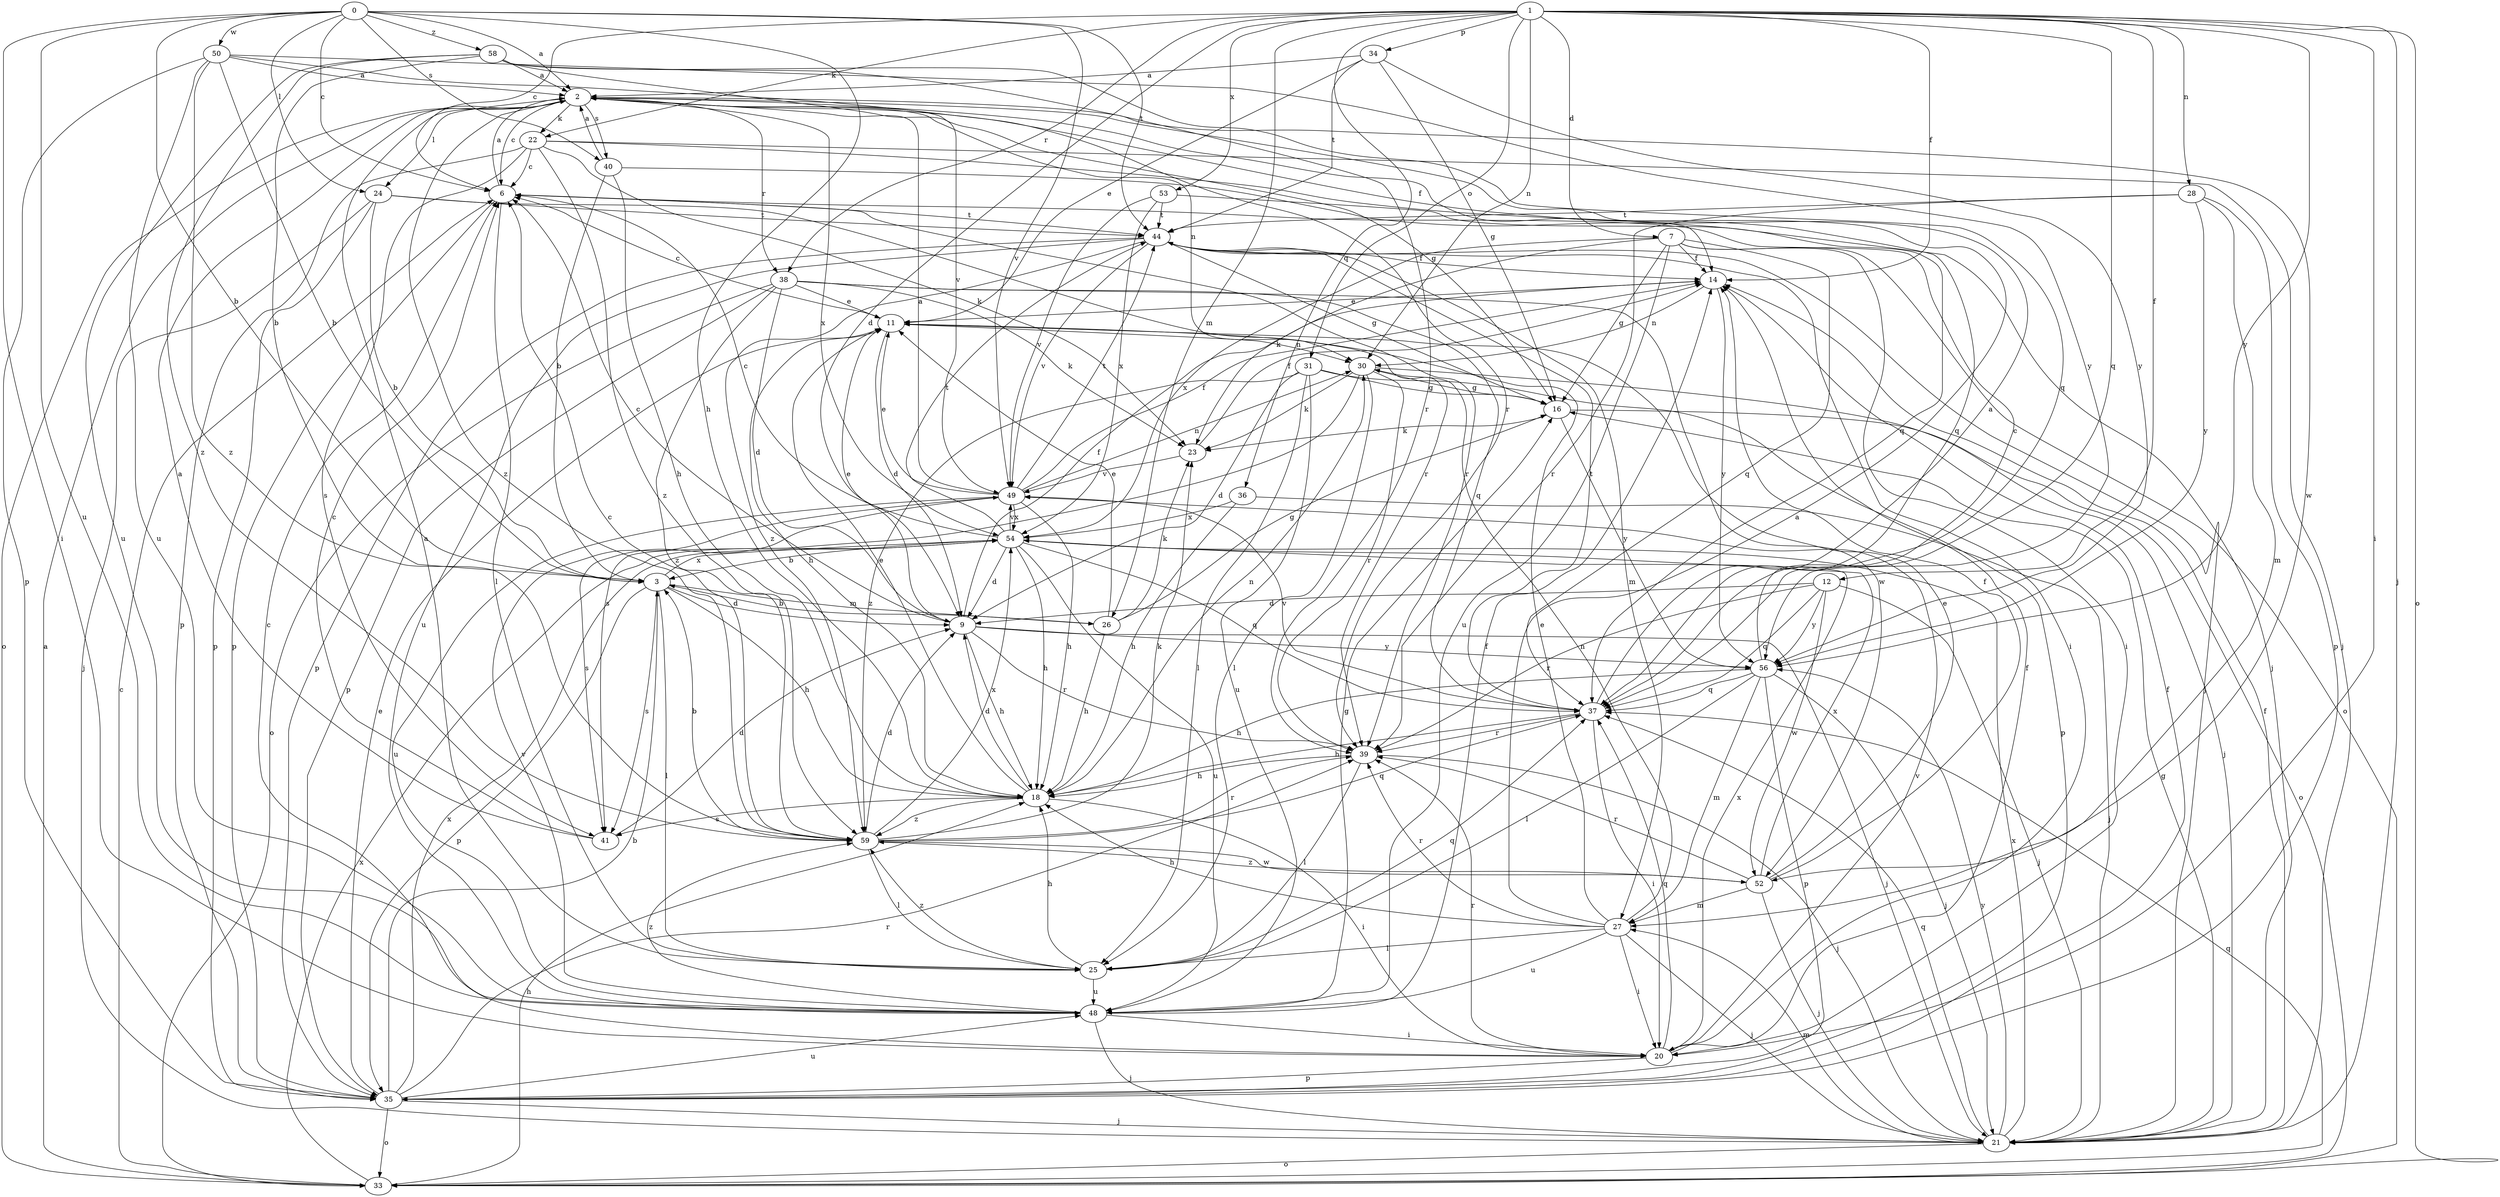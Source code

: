strict digraph  {
0;
1;
2;
3;
6;
7;
9;
11;
12;
14;
16;
18;
20;
21;
22;
23;
24;
25;
26;
27;
28;
30;
31;
33;
34;
35;
36;
37;
38;
39;
40;
41;
44;
48;
49;
50;
52;
53;
54;
56;
58;
59;
0 -> 2  [label=a];
0 -> 3  [label=b];
0 -> 6  [label=c];
0 -> 18  [label=h];
0 -> 20  [label=i];
0 -> 24  [label=l];
0 -> 40  [label=s];
0 -> 44  [label=t];
0 -> 48  [label=u];
0 -> 49  [label=v];
0 -> 50  [label=w];
0 -> 58  [label=z];
1 -> 6  [label=c];
1 -> 7  [label=d];
1 -> 9  [label=d];
1 -> 12  [label=f];
1 -> 14  [label=f];
1 -> 20  [label=i];
1 -> 21  [label=j];
1 -> 22  [label=k];
1 -> 26  [label=m];
1 -> 28  [label=n];
1 -> 30  [label=n];
1 -> 31  [label=o];
1 -> 33  [label=o];
1 -> 34  [label=p];
1 -> 36  [label=q];
1 -> 37  [label=q];
1 -> 38  [label=r];
1 -> 53  [label=x];
1 -> 56  [label=y];
2 -> 6  [label=c];
2 -> 14  [label=f];
2 -> 16  [label=g];
2 -> 22  [label=k];
2 -> 24  [label=l];
2 -> 30  [label=n];
2 -> 33  [label=o];
2 -> 38  [label=r];
2 -> 40  [label=s];
2 -> 52  [label=w];
2 -> 54  [label=x];
2 -> 59  [label=z];
3 -> 9  [label=d];
3 -> 18  [label=h];
3 -> 25  [label=l];
3 -> 26  [label=m];
3 -> 35  [label=p];
3 -> 41  [label=s];
3 -> 54  [label=x];
6 -> 2  [label=a];
6 -> 25  [label=l];
6 -> 35  [label=p];
6 -> 39  [label=r];
6 -> 44  [label=t];
7 -> 14  [label=f];
7 -> 16  [label=g];
7 -> 20  [label=i];
7 -> 23  [label=k];
7 -> 33  [label=o];
7 -> 37  [label=q];
7 -> 48  [label=u];
7 -> 54  [label=x];
9 -> 6  [label=c];
9 -> 11  [label=e];
9 -> 14  [label=f];
9 -> 18  [label=h];
9 -> 21  [label=j];
9 -> 39  [label=r];
9 -> 56  [label=y];
11 -> 6  [label=c];
11 -> 9  [label=d];
11 -> 18  [label=h];
11 -> 30  [label=n];
12 -> 9  [label=d];
12 -> 21  [label=j];
12 -> 37  [label=q];
12 -> 39  [label=r];
12 -> 52  [label=w];
12 -> 56  [label=y];
14 -> 11  [label=e];
14 -> 30  [label=n];
14 -> 56  [label=y];
16 -> 23  [label=k];
16 -> 33  [label=o];
16 -> 56  [label=y];
18 -> 9  [label=d];
18 -> 11  [label=e];
18 -> 20  [label=i];
18 -> 30  [label=n];
18 -> 41  [label=s];
18 -> 59  [label=z];
20 -> 6  [label=c];
20 -> 14  [label=f];
20 -> 35  [label=p];
20 -> 37  [label=q];
20 -> 39  [label=r];
20 -> 49  [label=v];
20 -> 54  [label=x];
21 -> 14  [label=f];
21 -> 16  [label=g];
21 -> 27  [label=m];
21 -> 33  [label=o];
21 -> 37  [label=q];
21 -> 54  [label=x];
21 -> 56  [label=y];
22 -> 6  [label=c];
22 -> 21  [label=j];
22 -> 23  [label=k];
22 -> 35  [label=p];
22 -> 37  [label=q];
22 -> 41  [label=s];
22 -> 59  [label=z];
23 -> 14  [label=f];
23 -> 49  [label=v];
24 -> 3  [label=b];
24 -> 21  [label=j];
24 -> 35  [label=p];
24 -> 39  [label=r];
24 -> 44  [label=t];
25 -> 2  [label=a];
25 -> 18  [label=h];
25 -> 37  [label=q];
25 -> 48  [label=u];
25 -> 59  [label=z];
26 -> 3  [label=b];
26 -> 11  [label=e];
26 -> 16  [label=g];
26 -> 18  [label=h];
26 -> 23  [label=k];
27 -> 2  [label=a];
27 -> 11  [label=e];
27 -> 18  [label=h];
27 -> 20  [label=i];
27 -> 21  [label=j];
27 -> 25  [label=l];
27 -> 30  [label=n];
27 -> 39  [label=r];
27 -> 48  [label=u];
28 -> 27  [label=m];
28 -> 35  [label=p];
28 -> 39  [label=r];
28 -> 44  [label=t];
28 -> 56  [label=y];
30 -> 16  [label=g];
30 -> 21  [label=j];
30 -> 23  [label=k];
30 -> 25  [label=l];
30 -> 39  [label=r];
30 -> 41  [label=s];
31 -> 9  [label=d];
31 -> 16  [label=g];
31 -> 25  [label=l];
31 -> 35  [label=p];
31 -> 48  [label=u];
31 -> 59  [label=z];
33 -> 2  [label=a];
33 -> 6  [label=c];
33 -> 18  [label=h];
33 -> 37  [label=q];
33 -> 54  [label=x];
34 -> 2  [label=a];
34 -> 11  [label=e];
34 -> 16  [label=g];
34 -> 44  [label=t];
34 -> 56  [label=y];
35 -> 3  [label=b];
35 -> 11  [label=e];
35 -> 14  [label=f];
35 -> 21  [label=j];
35 -> 33  [label=o];
35 -> 39  [label=r];
35 -> 48  [label=u];
35 -> 54  [label=x];
36 -> 18  [label=h];
36 -> 21  [label=j];
36 -> 54  [label=x];
37 -> 2  [label=a];
37 -> 18  [label=h];
37 -> 20  [label=i];
37 -> 39  [label=r];
37 -> 44  [label=t];
37 -> 49  [label=v];
38 -> 9  [label=d];
38 -> 11  [label=e];
38 -> 23  [label=k];
38 -> 33  [label=o];
38 -> 35  [label=p];
38 -> 37  [label=q];
38 -> 52  [label=w];
38 -> 59  [label=z];
39 -> 18  [label=h];
39 -> 21  [label=j];
39 -> 25  [label=l];
40 -> 2  [label=a];
40 -> 3  [label=b];
40 -> 18  [label=h];
40 -> 37  [label=q];
41 -> 2  [label=a];
41 -> 6  [label=c];
41 -> 9  [label=d];
44 -> 14  [label=f];
44 -> 16  [label=g];
44 -> 20  [label=i];
44 -> 21  [label=j];
44 -> 27  [label=m];
44 -> 35  [label=p];
44 -> 48  [label=u];
44 -> 49  [label=v];
44 -> 59  [label=z];
48 -> 14  [label=f];
48 -> 16  [label=g];
48 -> 20  [label=i];
48 -> 21  [label=j];
48 -> 49  [label=v];
48 -> 59  [label=z];
49 -> 2  [label=a];
49 -> 11  [label=e];
49 -> 14  [label=f];
49 -> 18  [label=h];
49 -> 30  [label=n];
49 -> 41  [label=s];
49 -> 44  [label=t];
49 -> 48  [label=u];
49 -> 54  [label=x];
50 -> 2  [label=a];
50 -> 3  [label=b];
50 -> 35  [label=p];
50 -> 39  [label=r];
50 -> 48  [label=u];
50 -> 56  [label=y];
50 -> 59  [label=z];
52 -> 11  [label=e];
52 -> 14  [label=f];
52 -> 21  [label=j];
52 -> 27  [label=m];
52 -> 39  [label=r];
52 -> 54  [label=x];
52 -> 59  [label=z];
53 -> 21  [label=j];
53 -> 44  [label=t];
53 -> 49  [label=v];
53 -> 54  [label=x];
54 -> 3  [label=b];
54 -> 6  [label=c];
54 -> 9  [label=d];
54 -> 18  [label=h];
54 -> 37  [label=q];
54 -> 44  [label=t];
54 -> 48  [label=u];
54 -> 49  [label=v];
56 -> 6  [label=c];
56 -> 18  [label=h];
56 -> 21  [label=j];
56 -> 25  [label=l];
56 -> 27  [label=m];
56 -> 35  [label=p];
56 -> 37  [label=q];
58 -> 2  [label=a];
58 -> 3  [label=b];
58 -> 37  [label=q];
58 -> 39  [label=r];
58 -> 48  [label=u];
58 -> 49  [label=v];
58 -> 59  [label=z];
59 -> 3  [label=b];
59 -> 6  [label=c];
59 -> 9  [label=d];
59 -> 23  [label=k];
59 -> 25  [label=l];
59 -> 37  [label=q];
59 -> 39  [label=r];
59 -> 52  [label=w];
59 -> 54  [label=x];
}
